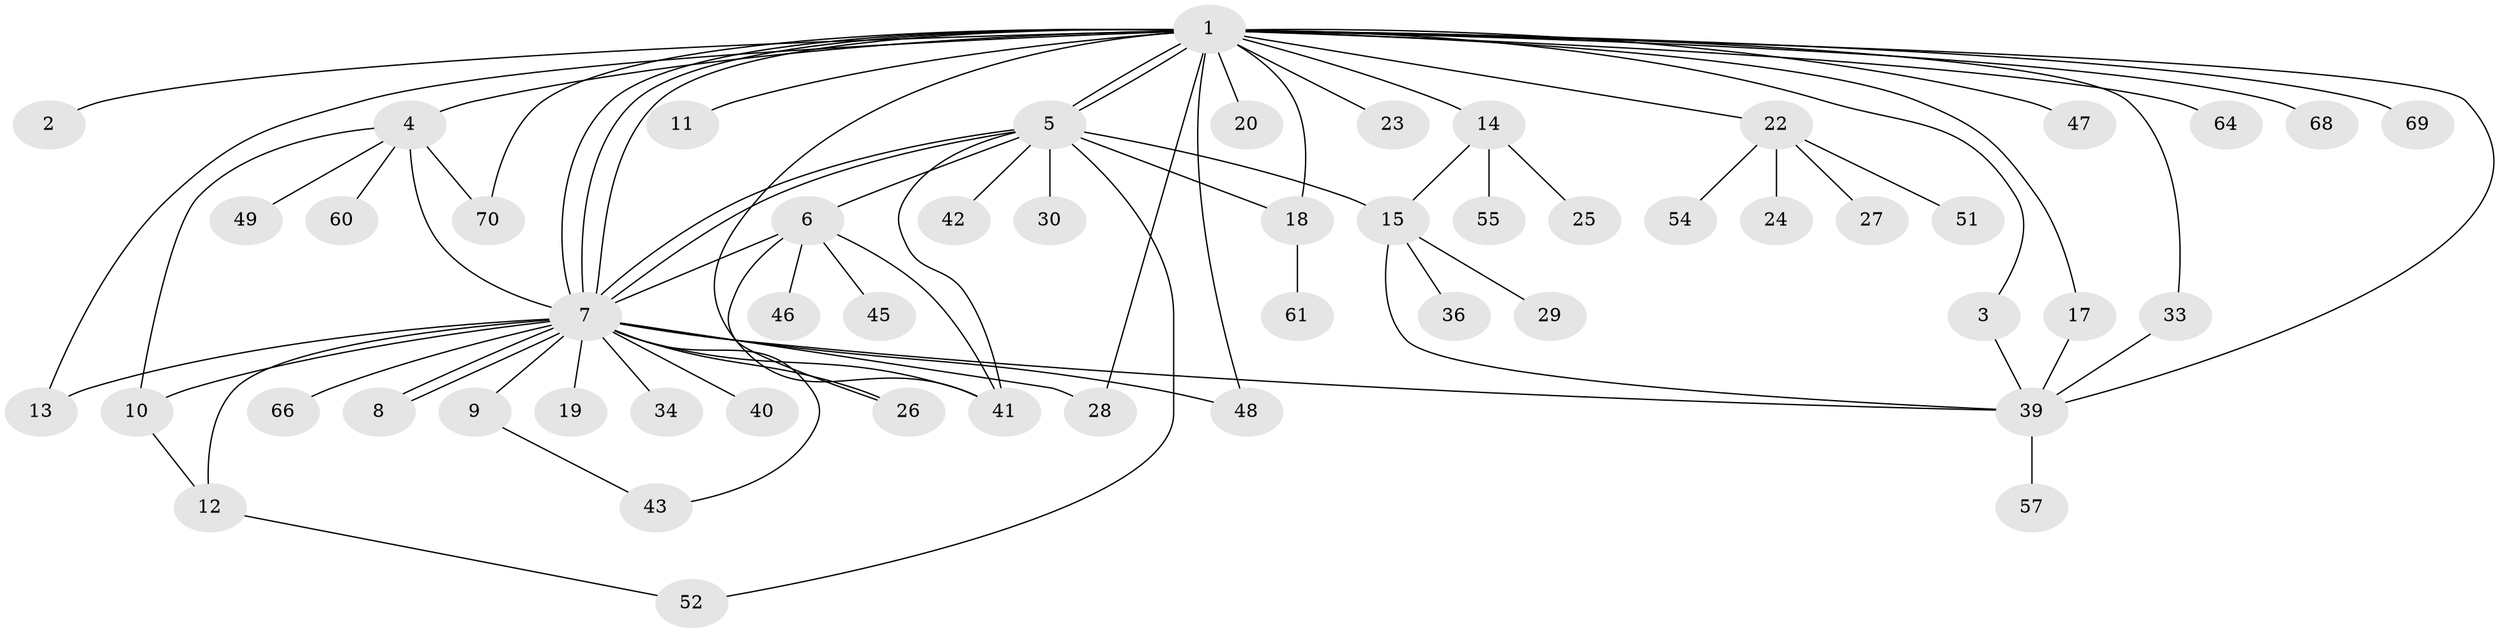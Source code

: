 // original degree distribution, {27: 0.014084507042253521, 1: 0.5211267605633803, 2: 0.2535211267605634, 7: 0.028169014084507043, 12: 0.014084507042253521, 6: 0.04225352112676056, 25: 0.014084507042253521, 3: 0.08450704225352113, 5: 0.014084507042253521, 4: 0.014084507042253521}
// Generated by graph-tools (version 1.1) at 2025/11/02/27/25 16:11:10]
// undirected, 53 vertices, 79 edges
graph export_dot {
graph [start="1"]
  node [color=gray90,style=filled];
  1 [super="+32"];
  2;
  3 [super="+58"];
  4 [super="+59"];
  5 [super="+65"];
  6 [super="+31"];
  7 [super="+16"];
  8 [super="+50"];
  9;
  10;
  11;
  12 [super="+37"];
  13;
  14 [super="+63"];
  15 [super="+21"];
  17;
  18 [super="+38"];
  19;
  20;
  22 [super="+53"];
  23;
  24;
  25 [super="+44"];
  26;
  27;
  28 [super="+35"];
  29;
  30;
  33 [super="+67"];
  34;
  36;
  39 [super="+56"];
  40;
  41;
  42 [super="+62"];
  43;
  45;
  46;
  47;
  48;
  49;
  51;
  52 [super="+71"];
  54;
  55;
  57;
  60;
  61;
  64;
  66;
  68;
  69;
  70;
  1 -- 2;
  1 -- 3;
  1 -- 4;
  1 -- 5;
  1 -- 5;
  1 -- 7;
  1 -- 7;
  1 -- 7;
  1 -- 11;
  1 -- 13;
  1 -- 14;
  1 -- 17;
  1 -- 18;
  1 -- 20;
  1 -- 22;
  1 -- 23;
  1 -- 28;
  1 -- 33;
  1 -- 41;
  1 -- 47;
  1 -- 48;
  1 -- 64;
  1 -- 68;
  1 -- 69;
  1 -- 70;
  1 -- 39;
  3 -- 39;
  4 -- 7;
  4 -- 10;
  4 -- 49;
  4 -- 60;
  4 -- 70;
  5 -- 6;
  5 -- 7;
  5 -- 7;
  5 -- 15;
  5 -- 18;
  5 -- 30;
  5 -- 41;
  5 -- 42;
  5 -- 52;
  6 -- 26;
  6 -- 41;
  6 -- 45;
  6 -- 46;
  6 -- 7;
  7 -- 8;
  7 -- 8;
  7 -- 9;
  7 -- 10;
  7 -- 13;
  7 -- 19;
  7 -- 26;
  7 -- 28 [weight=2];
  7 -- 34;
  7 -- 39;
  7 -- 40;
  7 -- 41;
  7 -- 43;
  7 -- 48;
  7 -- 66;
  7 -- 12;
  9 -- 43;
  10 -- 12;
  12 -- 52;
  14 -- 15;
  14 -- 25;
  14 -- 55;
  15 -- 29;
  15 -- 36;
  15 -- 39;
  17 -- 39;
  18 -- 61;
  22 -- 24;
  22 -- 27;
  22 -- 51;
  22 -- 54;
  33 -- 39;
  39 -- 57;
}
